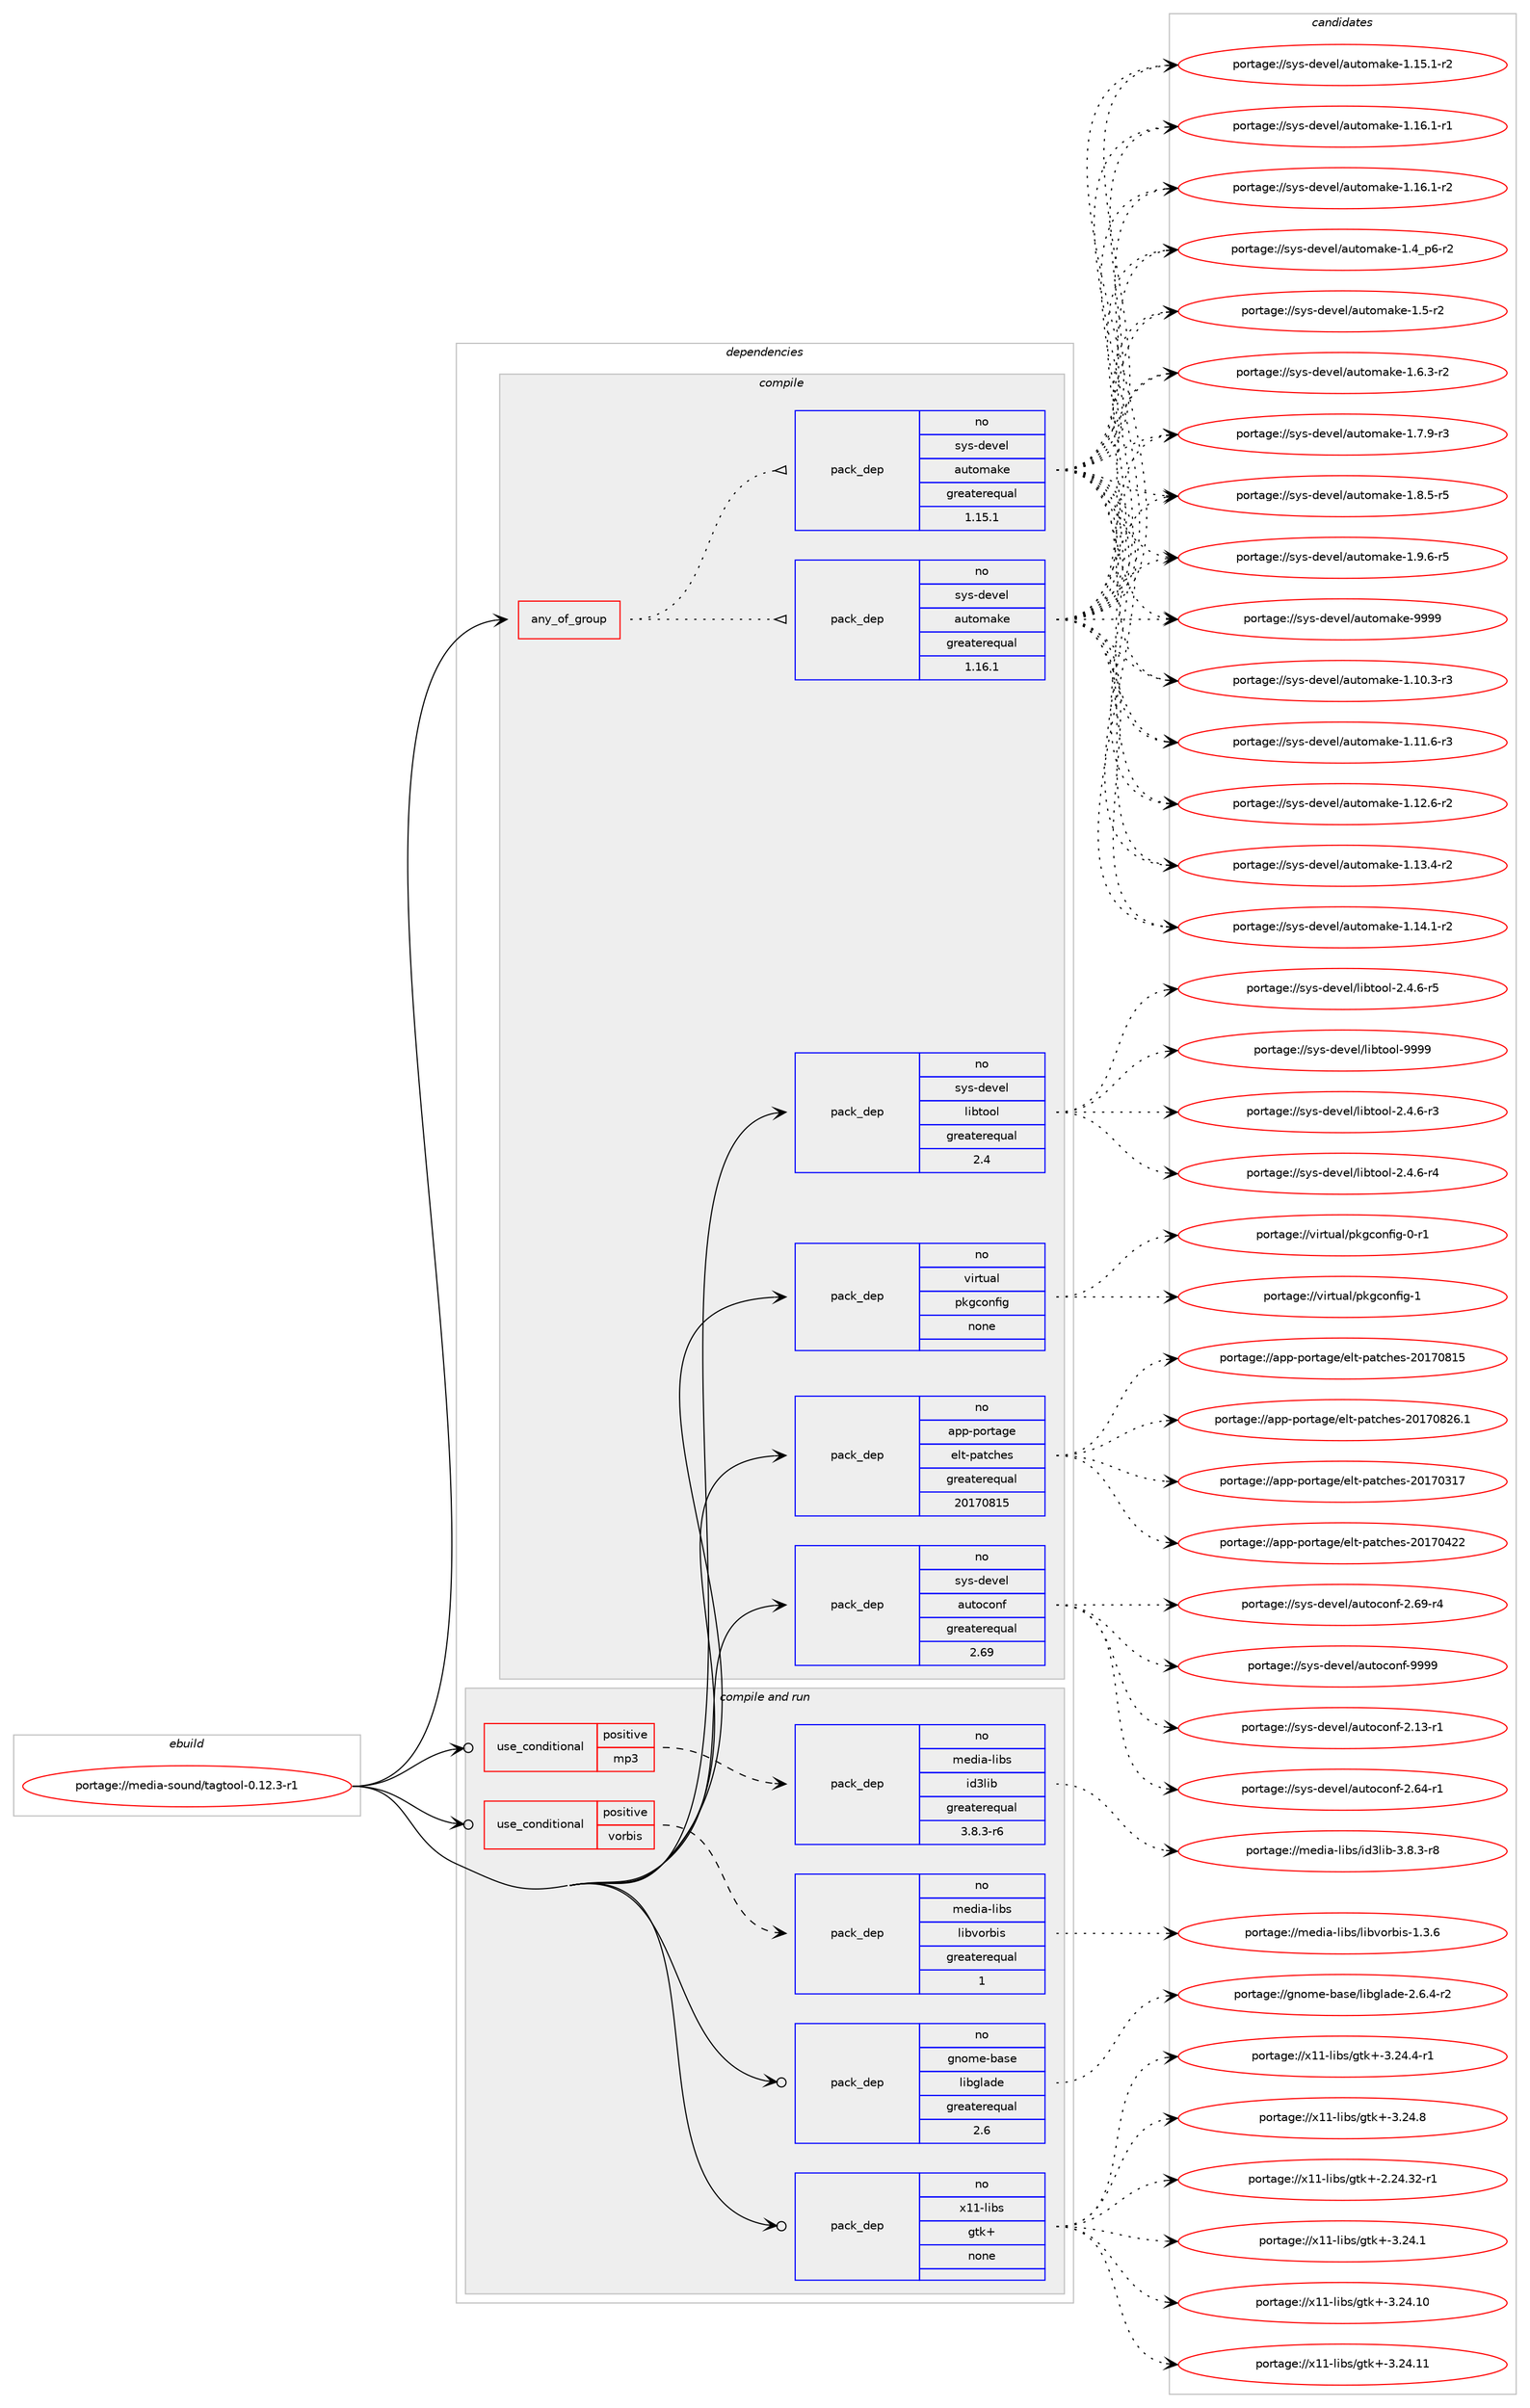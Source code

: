 digraph prolog {

# *************
# Graph options
# *************

newrank=true;
concentrate=true;
compound=true;
graph [rankdir=LR,fontname=Helvetica,fontsize=10,ranksep=1.5];#, ranksep=2.5, nodesep=0.2];
edge  [arrowhead=vee];
node  [fontname=Helvetica,fontsize=10];

# **********
# The ebuild
# **********

subgraph cluster_leftcol {
color=gray;
rank=same;
label=<<i>ebuild</i>>;
id [label="portage://media-sound/tagtool-0.12.3-r1", color=red, width=4, href="../media-sound/tagtool-0.12.3-r1.svg"];
}

# ****************
# The dependencies
# ****************

subgraph cluster_midcol {
color=gray;
label=<<i>dependencies</i>>;
subgraph cluster_compile {
fillcolor="#eeeeee";
style=filled;
label=<<i>compile</i>>;
subgraph any5390 {
dependency336754 [label=<<TABLE BORDER="0" CELLBORDER="1" CELLSPACING="0" CELLPADDING="4"><TR><TD CELLPADDING="10">any_of_group</TD></TR></TABLE>>, shape=none, color=red];subgraph pack247566 {
dependency336755 [label=<<TABLE BORDER="0" CELLBORDER="1" CELLSPACING="0" CELLPADDING="4" WIDTH="220"><TR><TD ROWSPAN="6" CELLPADDING="30">pack_dep</TD></TR><TR><TD WIDTH="110">no</TD></TR><TR><TD>sys-devel</TD></TR><TR><TD>automake</TD></TR><TR><TD>greaterequal</TD></TR><TR><TD>1.16.1</TD></TR></TABLE>>, shape=none, color=blue];
}
dependency336754:e -> dependency336755:w [weight=20,style="dotted",arrowhead="oinv"];
subgraph pack247567 {
dependency336756 [label=<<TABLE BORDER="0" CELLBORDER="1" CELLSPACING="0" CELLPADDING="4" WIDTH="220"><TR><TD ROWSPAN="6" CELLPADDING="30">pack_dep</TD></TR><TR><TD WIDTH="110">no</TD></TR><TR><TD>sys-devel</TD></TR><TR><TD>automake</TD></TR><TR><TD>greaterequal</TD></TR><TR><TD>1.15.1</TD></TR></TABLE>>, shape=none, color=blue];
}
dependency336754:e -> dependency336756:w [weight=20,style="dotted",arrowhead="oinv"];
}
id:e -> dependency336754:w [weight=20,style="solid",arrowhead="vee"];
subgraph pack247568 {
dependency336757 [label=<<TABLE BORDER="0" CELLBORDER="1" CELLSPACING="0" CELLPADDING="4" WIDTH="220"><TR><TD ROWSPAN="6" CELLPADDING="30">pack_dep</TD></TR><TR><TD WIDTH="110">no</TD></TR><TR><TD>app-portage</TD></TR><TR><TD>elt-patches</TD></TR><TR><TD>greaterequal</TD></TR><TR><TD>20170815</TD></TR></TABLE>>, shape=none, color=blue];
}
id:e -> dependency336757:w [weight=20,style="solid",arrowhead="vee"];
subgraph pack247569 {
dependency336758 [label=<<TABLE BORDER="0" CELLBORDER="1" CELLSPACING="0" CELLPADDING="4" WIDTH="220"><TR><TD ROWSPAN="6" CELLPADDING="30">pack_dep</TD></TR><TR><TD WIDTH="110">no</TD></TR><TR><TD>sys-devel</TD></TR><TR><TD>autoconf</TD></TR><TR><TD>greaterequal</TD></TR><TR><TD>2.69</TD></TR></TABLE>>, shape=none, color=blue];
}
id:e -> dependency336758:w [weight=20,style="solid",arrowhead="vee"];
subgraph pack247570 {
dependency336759 [label=<<TABLE BORDER="0" CELLBORDER="1" CELLSPACING="0" CELLPADDING="4" WIDTH="220"><TR><TD ROWSPAN="6" CELLPADDING="30">pack_dep</TD></TR><TR><TD WIDTH="110">no</TD></TR><TR><TD>sys-devel</TD></TR><TR><TD>libtool</TD></TR><TR><TD>greaterequal</TD></TR><TR><TD>2.4</TD></TR></TABLE>>, shape=none, color=blue];
}
id:e -> dependency336759:w [weight=20,style="solid",arrowhead="vee"];
subgraph pack247571 {
dependency336760 [label=<<TABLE BORDER="0" CELLBORDER="1" CELLSPACING="0" CELLPADDING="4" WIDTH="220"><TR><TD ROWSPAN="6" CELLPADDING="30">pack_dep</TD></TR><TR><TD WIDTH="110">no</TD></TR><TR><TD>virtual</TD></TR><TR><TD>pkgconfig</TD></TR><TR><TD>none</TD></TR><TR><TD></TD></TR></TABLE>>, shape=none, color=blue];
}
id:e -> dependency336760:w [weight=20,style="solid",arrowhead="vee"];
}
subgraph cluster_compileandrun {
fillcolor="#eeeeee";
style=filled;
label=<<i>compile and run</i>>;
subgraph cond83655 {
dependency336761 [label=<<TABLE BORDER="0" CELLBORDER="1" CELLSPACING="0" CELLPADDING="4"><TR><TD ROWSPAN="3" CELLPADDING="10">use_conditional</TD></TR><TR><TD>positive</TD></TR><TR><TD>mp3</TD></TR></TABLE>>, shape=none, color=red];
subgraph pack247572 {
dependency336762 [label=<<TABLE BORDER="0" CELLBORDER="1" CELLSPACING="0" CELLPADDING="4" WIDTH="220"><TR><TD ROWSPAN="6" CELLPADDING="30">pack_dep</TD></TR><TR><TD WIDTH="110">no</TD></TR><TR><TD>media-libs</TD></TR><TR><TD>id3lib</TD></TR><TR><TD>greaterequal</TD></TR><TR><TD>3.8.3-r6</TD></TR></TABLE>>, shape=none, color=blue];
}
dependency336761:e -> dependency336762:w [weight=20,style="dashed",arrowhead="vee"];
}
id:e -> dependency336761:w [weight=20,style="solid",arrowhead="odotvee"];
subgraph cond83656 {
dependency336763 [label=<<TABLE BORDER="0" CELLBORDER="1" CELLSPACING="0" CELLPADDING="4"><TR><TD ROWSPAN="3" CELLPADDING="10">use_conditional</TD></TR><TR><TD>positive</TD></TR><TR><TD>vorbis</TD></TR></TABLE>>, shape=none, color=red];
subgraph pack247573 {
dependency336764 [label=<<TABLE BORDER="0" CELLBORDER="1" CELLSPACING="0" CELLPADDING="4" WIDTH="220"><TR><TD ROWSPAN="6" CELLPADDING="30">pack_dep</TD></TR><TR><TD WIDTH="110">no</TD></TR><TR><TD>media-libs</TD></TR><TR><TD>libvorbis</TD></TR><TR><TD>greaterequal</TD></TR><TR><TD>1</TD></TR></TABLE>>, shape=none, color=blue];
}
dependency336763:e -> dependency336764:w [weight=20,style="dashed",arrowhead="vee"];
}
id:e -> dependency336763:w [weight=20,style="solid",arrowhead="odotvee"];
subgraph pack247574 {
dependency336765 [label=<<TABLE BORDER="0" CELLBORDER="1" CELLSPACING="0" CELLPADDING="4" WIDTH="220"><TR><TD ROWSPAN="6" CELLPADDING="30">pack_dep</TD></TR><TR><TD WIDTH="110">no</TD></TR><TR><TD>gnome-base</TD></TR><TR><TD>libglade</TD></TR><TR><TD>greaterequal</TD></TR><TR><TD>2.6</TD></TR></TABLE>>, shape=none, color=blue];
}
id:e -> dependency336765:w [weight=20,style="solid",arrowhead="odotvee"];
subgraph pack247575 {
dependency336766 [label=<<TABLE BORDER="0" CELLBORDER="1" CELLSPACING="0" CELLPADDING="4" WIDTH="220"><TR><TD ROWSPAN="6" CELLPADDING="30">pack_dep</TD></TR><TR><TD WIDTH="110">no</TD></TR><TR><TD>x11-libs</TD></TR><TR><TD>gtk+</TD></TR><TR><TD>none</TD></TR><TR><TD></TD></TR></TABLE>>, shape=none, color=blue];
}
id:e -> dependency336766:w [weight=20,style="solid",arrowhead="odotvee"];
}
subgraph cluster_run {
fillcolor="#eeeeee";
style=filled;
label=<<i>run</i>>;
}
}

# **************
# The candidates
# **************

subgraph cluster_choices {
rank=same;
color=gray;
label=<<i>candidates</i>>;

subgraph choice247566 {
color=black;
nodesep=1;
choiceportage11512111545100101118101108479711711611110997107101454946494846514511451 [label="portage://sys-devel/automake-1.10.3-r3", color=red, width=4,href="../sys-devel/automake-1.10.3-r3.svg"];
choiceportage11512111545100101118101108479711711611110997107101454946494946544511451 [label="portage://sys-devel/automake-1.11.6-r3", color=red, width=4,href="../sys-devel/automake-1.11.6-r3.svg"];
choiceportage11512111545100101118101108479711711611110997107101454946495046544511450 [label="portage://sys-devel/automake-1.12.6-r2", color=red, width=4,href="../sys-devel/automake-1.12.6-r2.svg"];
choiceportage11512111545100101118101108479711711611110997107101454946495146524511450 [label="portage://sys-devel/automake-1.13.4-r2", color=red, width=4,href="../sys-devel/automake-1.13.4-r2.svg"];
choiceportage11512111545100101118101108479711711611110997107101454946495246494511450 [label="portage://sys-devel/automake-1.14.1-r2", color=red, width=4,href="../sys-devel/automake-1.14.1-r2.svg"];
choiceportage11512111545100101118101108479711711611110997107101454946495346494511450 [label="portage://sys-devel/automake-1.15.1-r2", color=red, width=4,href="../sys-devel/automake-1.15.1-r2.svg"];
choiceportage11512111545100101118101108479711711611110997107101454946495446494511449 [label="portage://sys-devel/automake-1.16.1-r1", color=red, width=4,href="../sys-devel/automake-1.16.1-r1.svg"];
choiceportage11512111545100101118101108479711711611110997107101454946495446494511450 [label="portage://sys-devel/automake-1.16.1-r2", color=red, width=4,href="../sys-devel/automake-1.16.1-r2.svg"];
choiceportage115121115451001011181011084797117116111109971071014549465295112544511450 [label="portage://sys-devel/automake-1.4_p6-r2", color=red, width=4,href="../sys-devel/automake-1.4_p6-r2.svg"];
choiceportage11512111545100101118101108479711711611110997107101454946534511450 [label="portage://sys-devel/automake-1.5-r2", color=red, width=4,href="../sys-devel/automake-1.5-r2.svg"];
choiceportage115121115451001011181011084797117116111109971071014549465446514511450 [label="portage://sys-devel/automake-1.6.3-r2", color=red, width=4,href="../sys-devel/automake-1.6.3-r2.svg"];
choiceportage115121115451001011181011084797117116111109971071014549465546574511451 [label="portage://sys-devel/automake-1.7.9-r3", color=red, width=4,href="../sys-devel/automake-1.7.9-r3.svg"];
choiceportage115121115451001011181011084797117116111109971071014549465646534511453 [label="portage://sys-devel/automake-1.8.5-r5", color=red, width=4,href="../sys-devel/automake-1.8.5-r5.svg"];
choiceportage115121115451001011181011084797117116111109971071014549465746544511453 [label="portage://sys-devel/automake-1.9.6-r5", color=red, width=4,href="../sys-devel/automake-1.9.6-r5.svg"];
choiceportage115121115451001011181011084797117116111109971071014557575757 [label="portage://sys-devel/automake-9999", color=red, width=4,href="../sys-devel/automake-9999.svg"];
dependency336755:e -> choiceportage11512111545100101118101108479711711611110997107101454946494846514511451:w [style=dotted,weight="100"];
dependency336755:e -> choiceportage11512111545100101118101108479711711611110997107101454946494946544511451:w [style=dotted,weight="100"];
dependency336755:e -> choiceportage11512111545100101118101108479711711611110997107101454946495046544511450:w [style=dotted,weight="100"];
dependency336755:e -> choiceportage11512111545100101118101108479711711611110997107101454946495146524511450:w [style=dotted,weight="100"];
dependency336755:e -> choiceportage11512111545100101118101108479711711611110997107101454946495246494511450:w [style=dotted,weight="100"];
dependency336755:e -> choiceportage11512111545100101118101108479711711611110997107101454946495346494511450:w [style=dotted,weight="100"];
dependency336755:e -> choiceportage11512111545100101118101108479711711611110997107101454946495446494511449:w [style=dotted,weight="100"];
dependency336755:e -> choiceportage11512111545100101118101108479711711611110997107101454946495446494511450:w [style=dotted,weight="100"];
dependency336755:e -> choiceportage115121115451001011181011084797117116111109971071014549465295112544511450:w [style=dotted,weight="100"];
dependency336755:e -> choiceportage11512111545100101118101108479711711611110997107101454946534511450:w [style=dotted,weight="100"];
dependency336755:e -> choiceportage115121115451001011181011084797117116111109971071014549465446514511450:w [style=dotted,weight="100"];
dependency336755:e -> choiceportage115121115451001011181011084797117116111109971071014549465546574511451:w [style=dotted,weight="100"];
dependency336755:e -> choiceportage115121115451001011181011084797117116111109971071014549465646534511453:w [style=dotted,weight="100"];
dependency336755:e -> choiceportage115121115451001011181011084797117116111109971071014549465746544511453:w [style=dotted,weight="100"];
dependency336755:e -> choiceportage115121115451001011181011084797117116111109971071014557575757:w [style=dotted,weight="100"];
}
subgraph choice247567 {
color=black;
nodesep=1;
choiceportage11512111545100101118101108479711711611110997107101454946494846514511451 [label="portage://sys-devel/automake-1.10.3-r3", color=red, width=4,href="../sys-devel/automake-1.10.3-r3.svg"];
choiceportage11512111545100101118101108479711711611110997107101454946494946544511451 [label="portage://sys-devel/automake-1.11.6-r3", color=red, width=4,href="../sys-devel/automake-1.11.6-r3.svg"];
choiceportage11512111545100101118101108479711711611110997107101454946495046544511450 [label="portage://sys-devel/automake-1.12.6-r2", color=red, width=4,href="../sys-devel/automake-1.12.6-r2.svg"];
choiceportage11512111545100101118101108479711711611110997107101454946495146524511450 [label="portage://sys-devel/automake-1.13.4-r2", color=red, width=4,href="../sys-devel/automake-1.13.4-r2.svg"];
choiceportage11512111545100101118101108479711711611110997107101454946495246494511450 [label="portage://sys-devel/automake-1.14.1-r2", color=red, width=4,href="../sys-devel/automake-1.14.1-r2.svg"];
choiceportage11512111545100101118101108479711711611110997107101454946495346494511450 [label="portage://sys-devel/automake-1.15.1-r2", color=red, width=4,href="../sys-devel/automake-1.15.1-r2.svg"];
choiceportage11512111545100101118101108479711711611110997107101454946495446494511449 [label="portage://sys-devel/automake-1.16.1-r1", color=red, width=4,href="../sys-devel/automake-1.16.1-r1.svg"];
choiceportage11512111545100101118101108479711711611110997107101454946495446494511450 [label="portage://sys-devel/automake-1.16.1-r2", color=red, width=4,href="../sys-devel/automake-1.16.1-r2.svg"];
choiceportage115121115451001011181011084797117116111109971071014549465295112544511450 [label="portage://sys-devel/automake-1.4_p6-r2", color=red, width=4,href="../sys-devel/automake-1.4_p6-r2.svg"];
choiceportage11512111545100101118101108479711711611110997107101454946534511450 [label="portage://sys-devel/automake-1.5-r2", color=red, width=4,href="../sys-devel/automake-1.5-r2.svg"];
choiceportage115121115451001011181011084797117116111109971071014549465446514511450 [label="portage://sys-devel/automake-1.6.3-r2", color=red, width=4,href="../sys-devel/automake-1.6.3-r2.svg"];
choiceportage115121115451001011181011084797117116111109971071014549465546574511451 [label="portage://sys-devel/automake-1.7.9-r3", color=red, width=4,href="../sys-devel/automake-1.7.9-r3.svg"];
choiceportage115121115451001011181011084797117116111109971071014549465646534511453 [label="portage://sys-devel/automake-1.8.5-r5", color=red, width=4,href="../sys-devel/automake-1.8.5-r5.svg"];
choiceportage115121115451001011181011084797117116111109971071014549465746544511453 [label="portage://sys-devel/automake-1.9.6-r5", color=red, width=4,href="../sys-devel/automake-1.9.6-r5.svg"];
choiceportage115121115451001011181011084797117116111109971071014557575757 [label="portage://sys-devel/automake-9999", color=red, width=4,href="../sys-devel/automake-9999.svg"];
dependency336756:e -> choiceportage11512111545100101118101108479711711611110997107101454946494846514511451:w [style=dotted,weight="100"];
dependency336756:e -> choiceportage11512111545100101118101108479711711611110997107101454946494946544511451:w [style=dotted,weight="100"];
dependency336756:e -> choiceportage11512111545100101118101108479711711611110997107101454946495046544511450:w [style=dotted,weight="100"];
dependency336756:e -> choiceportage11512111545100101118101108479711711611110997107101454946495146524511450:w [style=dotted,weight="100"];
dependency336756:e -> choiceportage11512111545100101118101108479711711611110997107101454946495246494511450:w [style=dotted,weight="100"];
dependency336756:e -> choiceportage11512111545100101118101108479711711611110997107101454946495346494511450:w [style=dotted,weight="100"];
dependency336756:e -> choiceportage11512111545100101118101108479711711611110997107101454946495446494511449:w [style=dotted,weight="100"];
dependency336756:e -> choiceportage11512111545100101118101108479711711611110997107101454946495446494511450:w [style=dotted,weight="100"];
dependency336756:e -> choiceportage115121115451001011181011084797117116111109971071014549465295112544511450:w [style=dotted,weight="100"];
dependency336756:e -> choiceportage11512111545100101118101108479711711611110997107101454946534511450:w [style=dotted,weight="100"];
dependency336756:e -> choiceportage115121115451001011181011084797117116111109971071014549465446514511450:w [style=dotted,weight="100"];
dependency336756:e -> choiceportage115121115451001011181011084797117116111109971071014549465546574511451:w [style=dotted,weight="100"];
dependency336756:e -> choiceportage115121115451001011181011084797117116111109971071014549465646534511453:w [style=dotted,weight="100"];
dependency336756:e -> choiceportage115121115451001011181011084797117116111109971071014549465746544511453:w [style=dotted,weight="100"];
dependency336756:e -> choiceportage115121115451001011181011084797117116111109971071014557575757:w [style=dotted,weight="100"];
}
subgraph choice247568 {
color=black;
nodesep=1;
choiceportage97112112451121111141169710310147101108116451129711699104101115455048495548514955 [label="portage://app-portage/elt-patches-20170317", color=red, width=4,href="../app-portage/elt-patches-20170317.svg"];
choiceportage97112112451121111141169710310147101108116451129711699104101115455048495548525050 [label="portage://app-portage/elt-patches-20170422", color=red, width=4,href="../app-portage/elt-patches-20170422.svg"];
choiceportage97112112451121111141169710310147101108116451129711699104101115455048495548564953 [label="portage://app-portage/elt-patches-20170815", color=red, width=4,href="../app-portage/elt-patches-20170815.svg"];
choiceportage971121124511211111411697103101471011081164511297116991041011154550484955485650544649 [label="portage://app-portage/elt-patches-20170826.1", color=red, width=4,href="../app-portage/elt-patches-20170826.1.svg"];
dependency336757:e -> choiceportage97112112451121111141169710310147101108116451129711699104101115455048495548514955:w [style=dotted,weight="100"];
dependency336757:e -> choiceportage97112112451121111141169710310147101108116451129711699104101115455048495548525050:w [style=dotted,weight="100"];
dependency336757:e -> choiceportage97112112451121111141169710310147101108116451129711699104101115455048495548564953:w [style=dotted,weight="100"];
dependency336757:e -> choiceportage971121124511211111411697103101471011081164511297116991041011154550484955485650544649:w [style=dotted,weight="100"];
}
subgraph choice247569 {
color=black;
nodesep=1;
choiceportage1151211154510010111810110847971171161119911111010245504649514511449 [label="portage://sys-devel/autoconf-2.13-r1", color=red, width=4,href="../sys-devel/autoconf-2.13-r1.svg"];
choiceportage1151211154510010111810110847971171161119911111010245504654524511449 [label="portage://sys-devel/autoconf-2.64-r1", color=red, width=4,href="../sys-devel/autoconf-2.64-r1.svg"];
choiceportage1151211154510010111810110847971171161119911111010245504654574511452 [label="portage://sys-devel/autoconf-2.69-r4", color=red, width=4,href="../sys-devel/autoconf-2.69-r4.svg"];
choiceportage115121115451001011181011084797117116111991111101024557575757 [label="portage://sys-devel/autoconf-9999", color=red, width=4,href="../sys-devel/autoconf-9999.svg"];
dependency336758:e -> choiceportage1151211154510010111810110847971171161119911111010245504649514511449:w [style=dotted,weight="100"];
dependency336758:e -> choiceportage1151211154510010111810110847971171161119911111010245504654524511449:w [style=dotted,weight="100"];
dependency336758:e -> choiceportage1151211154510010111810110847971171161119911111010245504654574511452:w [style=dotted,weight="100"];
dependency336758:e -> choiceportage115121115451001011181011084797117116111991111101024557575757:w [style=dotted,weight="100"];
}
subgraph choice247570 {
color=black;
nodesep=1;
choiceportage1151211154510010111810110847108105981161111111084550465246544511451 [label="portage://sys-devel/libtool-2.4.6-r3", color=red, width=4,href="../sys-devel/libtool-2.4.6-r3.svg"];
choiceportage1151211154510010111810110847108105981161111111084550465246544511452 [label="portage://sys-devel/libtool-2.4.6-r4", color=red, width=4,href="../sys-devel/libtool-2.4.6-r4.svg"];
choiceportage1151211154510010111810110847108105981161111111084550465246544511453 [label="portage://sys-devel/libtool-2.4.6-r5", color=red, width=4,href="../sys-devel/libtool-2.4.6-r5.svg"];
choiceportage1151211154510010111810110847108105981161111111084557575757 [label="portage://sys-devel/libtool-9999", color=red, width=4,href="../sys-devel/libtool-9999.svg"];
dependency336759:e -> choiceportage1151211154510010111810110847108105981161111111084550465246544511451:w [style=dotted,weight="100"];
dependency336759:e -> choiceportage1151211154510010111810110847108105981161111111084550465246544511452:w [style=dotted,weight="100"];
dependency336759:e -> choiceportage1151211154510010111810110847108105981161111111084550465246544511453:w [style=dotted,weight="100"];
dependency336759:e -> choiceportage1151211154510010111810110847108105981161111111084557575757:w [style=dotted,weight="100"];
}
subgraph choice247571 {
color=black;
nodesep=1;
choiceportage11810511411611797108471121071039911111010210510345484511449 [label="portage://virtual/pkgconfig-0-r1", color=red, width=4,href="../virtual/pkgconfig-0-r1.svg"];
choiceportage1181051141161179710847112107103991111101021051034549 [label="portage://virtual/pkgconfig-1", color=red, width=4,href="../virtual/pkgconfig-1.svg"];
dependency336760:e -> choiceportage11810511411611797108471121071039911111010210510345484511449:w [style=dotted,weight="100"];
dependency336760:e -> choiceportage1181051141161179710847112107103991111101021051034549:w [style=dotted,weight="100"];
}
subgraph choice247572 {
color=black;
nodesep=1;
choiceportage1091011001059745108105981154710510051108105984551465646514511456 [label="portage://media-libs/id3lib-3.8.3-r8", color=red, width=4,href="../media-libs/id3lib-3.8.3-r8.svg"];
dependency336762:e -> choiceportage1091011001059745108105981154710510051108105984551465646514511456:w [style=dotted,weight="100"];
}
subgraph choice247573 {
color=black;
nodesep=1;
choiceportage109101100105974510810598115471081059811811111498105115454946514654 [label="portage://media-libs/libvorbis-1.3.6", color=red, width=4,href="../media-libs/libvorbis-1.3.6.svg"];
dependency336764:e -> choiceportage109101100105974510810598115471081059811811111498105115454946514654:w [style=dotted,weight="100"];
}
subgraph choice247574 {
color=black;
nodesep=1;
choiceportage1031101111091014598971151014710810598103108971001014550465446524511450 [label="portage://gnome-base/libglade-2.6.4-r2", color=red, width=4,href="../gnome-base/libglade-2.6.4-r2.svg"];
dependency336765:e -> choiceportage1031101111091014598971151014710810598103108971001014550465446524511450:w [style=dotted,weight="100"];
}
subgraph choice247575 {
color=black;
nodesep=1;
choiceportage12049494510810598115471031161074345504650524651504511449 [label="portage://x11-libs/gtk+-2.24.32-r1", color=red, width=4,href="../x11-libs/gtk+-2.24.32-r1.svg"];
choiceportage12049494510810598115471031161074345514650524649 [label="portage://x11-libs/gtk+-3.24.1", color=red, width=4,href="../x11-libs/gtk+-3.24.1.svg"];
choiceportage1204949451081059811547103116107434551465052464948 [label="portage://x11-libs/gtk+-3.24.10", color=red, width=4,href="../x11-libs/gtk+-3.24.10.svg"];
choiceportage1204949451081059811547103116107434551465052464949 [label="portage://x11-libs/gtk+-3.24.11", color=red, width=4,href="../x11-libs/gtk+-3.24.11.svg"];
choiceportage120494945108105981154710311610743455146505246524511449 [label="portage://x11-libs/gtk+-3.24.4-r1", color=red, width=4,href="../x11-libs/gtk+-3.24.4-r1.svg"];
choiceportage12049494510810598115471031161074345514650524656 [label="portage://x11-libs/gtk+-3.24.8", color=red, width=4,href="../x11-libs/gtk+-3.24.8.svg"];
dependency336766:e -> choiceportage12049494510810598115471031161074345504650524651504511449:w [style=dotted,weight="100"];
dependency336766:e -> choiceportage12049494510810598115471031161074345514650524649:w [style=dotted,weight="100"];
dependency336766:e -> choiceportage1204949451081059811547103116107434551465052464948:w [style=dotted,weight="100"];
dependency336766:e -> choiceportage1204949451081059811547103116107434551465052464949:w [style=dotted,weight="100"];
dependency336766:e -> choiceportage120494945108105981154710311610743455146505246524511449:w [style=dotted,weight="100"];
dependency336766:e -> choiceportage12049494510810598115471031161074345514650524656:w [style=dotted,weight="100"];
}
}

}
